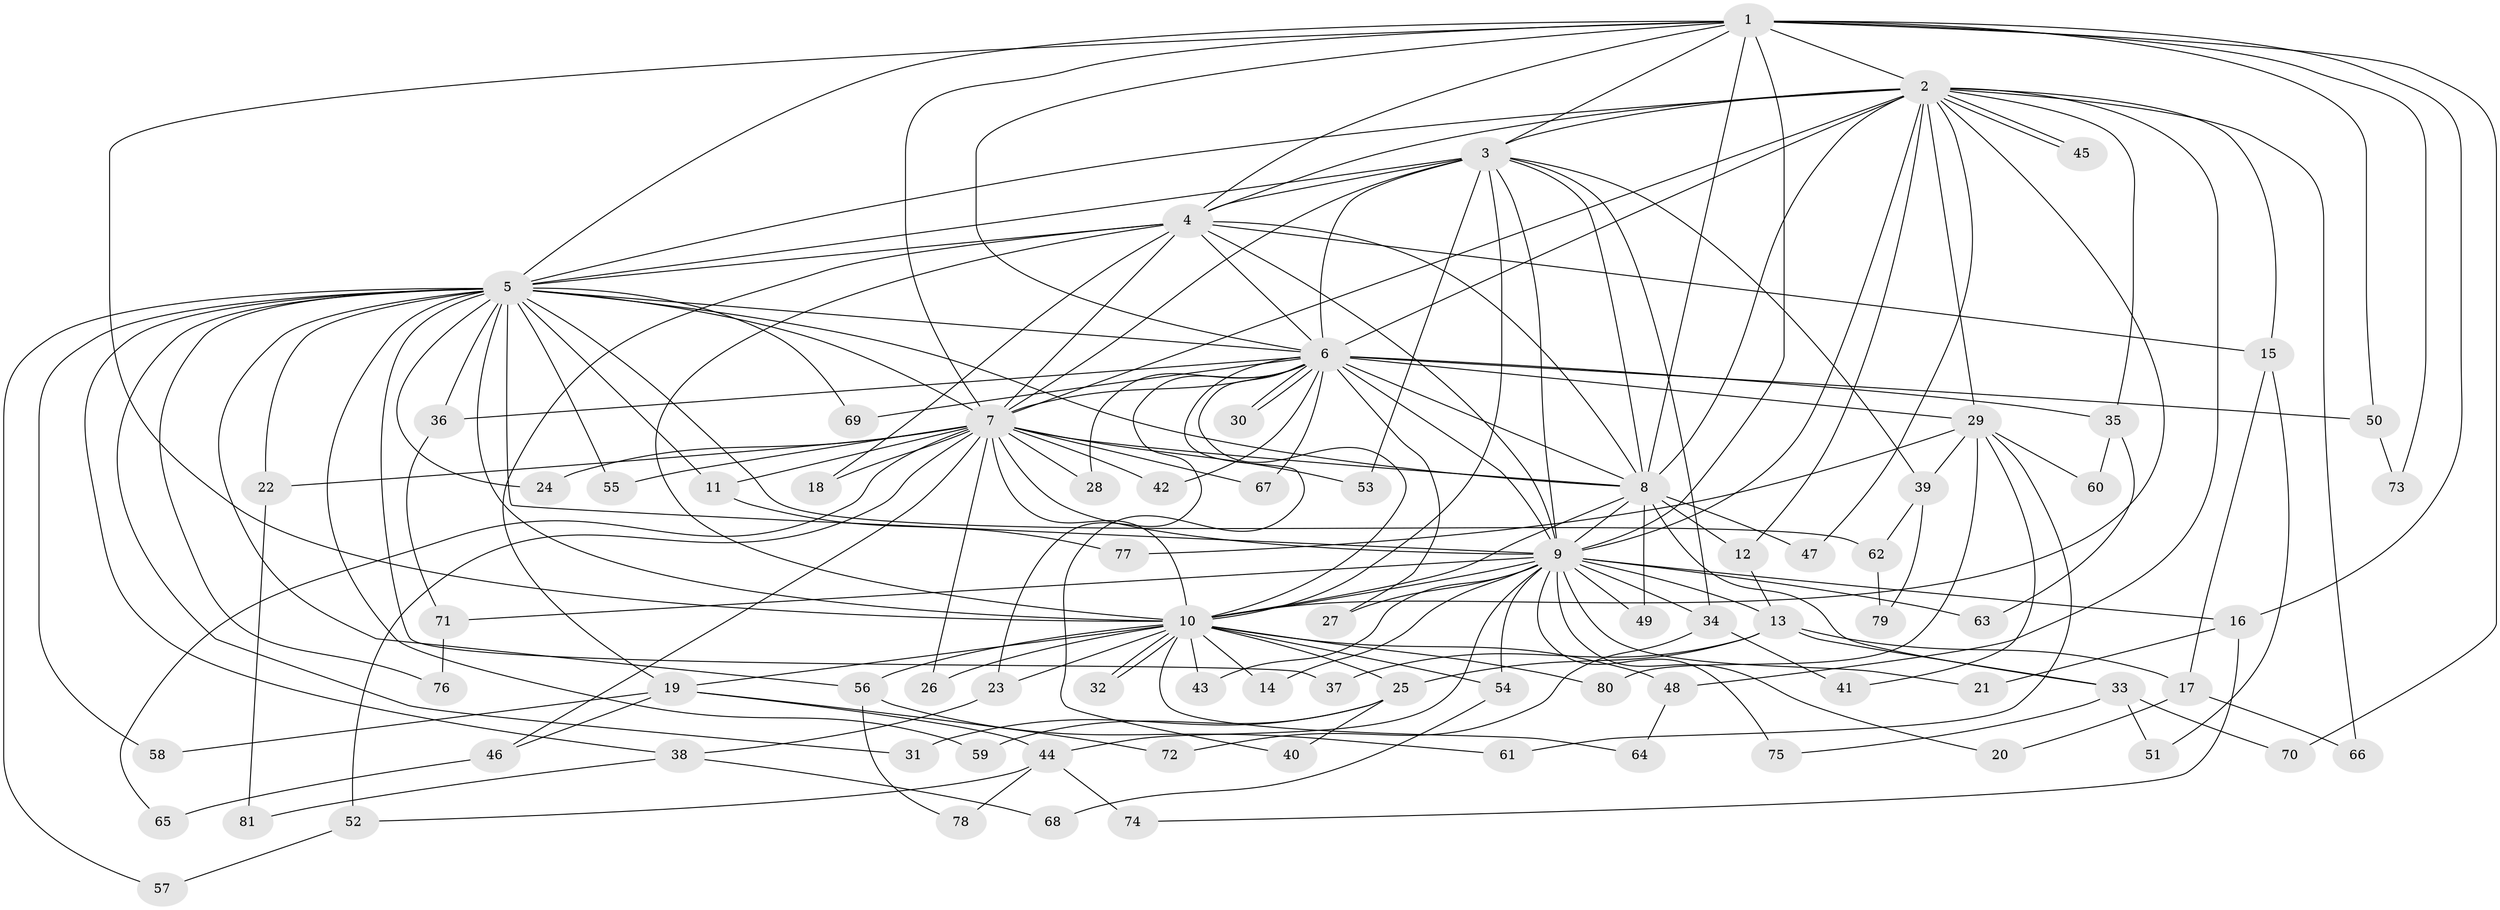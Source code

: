 // coarse degree distribution, {23: 0.03389830508474576, 15: 0.01694915254237288, 12: 0.01694915254237288, 21: 0.03389830508474576, 10: 0.01694915254237288, 19: 0.01694915254237288, 3: 0.11864406779661017, 2: 0.559322033898305, 4: 0.1016949152542373, 7: 0.01694915254237288, 5: 0.01694915254237288, 8: 0.01694915254237288, 1: 0.01694915254237288, 6: 0.01694915254237288}
// Generated by graph-tools (version 1.1) at 2025/51/02/27/25 19:51:53]
// undirected, 81 vertices, 187 edges
graph export_dot {
graph [start="1"]
  node [color=gray90,style=filled];
  1;
  2;
  3;
  4;
  5;
  6;
  7;
  8;
  9;
  10;
  11;
  12;
  13;
  14;
  15;
  16;
  17;
  18;
  19;
  20;
  21;
  22;
  23;
  24;
  25;
  26;
  27;
  28;
  29;
  30;
  31;
  32;
  33;
  34;
  35;
  36;
  37;
  38;
  39;
  40;
  41;
  42;
  43;
  44;
  45;
  46;
  47;
  48;
  49;
  50;
  51;
  52;
  53;
  54;
  55;
  56;
  57;
  58;
  59;
  60;
  61;
  62;
  63;
  64;
  65;
  66;
  67;
  68;
  69;
  70;
  71;
  72;
  73;
  74;
  75;
  76;
  77;
  78;
  79;
  80;
  81;
  1 -- 2;
  1 -- 3;
  1 -- 4;
  1 -- 5;
  1 -- 6;
  1 -- 7;
  1 -- 8;
  1 -- 9;
  1 -- 10;
  1 -- 16;
  1 -- 50;
  1 -- 70;
  1 -- 73;
  2 -- 3;
  2 -- 4;
  2 -- 5;
  2 -- 6;
  2 -- 7;
  2 -- 8;
  2 -- 9;
  2 -- 10;
  2 -- 12;
  2 -- 15;
  2 -- 29;
  2 -- 35;
  2 -- 45;
  2 -- 45;
  2 -- 47;
  2 -- 48;
  2 -- 66;
  3 -- 4;
  3 -- 5;
  3 -- 6;
  3 -- 7;
  3 -- 8;
  3 -- 9;
  3 -- 10;
  3 -- 34;
  3 -- 39;
  3 -- 53;
  4 -- 5;
  4 -- 6;
  4 -- 7;
  4 -- 8;
  4 -- 9;
  4 -- 10;
  4 -- 15;
  4 -- 18;
  4 -- 19;
  5 -- 6;
  5 -- 7;
  5 -- 8;
  5 -- 9;
  5 -- 10;
  5 -- 11;
  5 -- 22;
  5 -- 24;
  5 -- 31;
  5 -- 36;
  5 -- 37;
  5 -- 38;
  5 -- 55;
  5 -- 56;
  5 -- 57;
  5 -- 58;
  5 -- 59;
  5 -- 62;
  5 -- 69;
  5 -- 76;
  6 -- 7;
  6 -- 8;
  6 -- 9;
  6 -- 10;
  6 -- 23;
  6 -- 27;
  6 -- 28;
  6 -- 29;
  6 -- 30;
  6 -- 30;
  6 -- 35;
  6 -- 36;
  6 -- 40;
  6 -- 42;
  6 -- 50;
  6 -- 67;
  6 -- 69;
  7 -- 8;
  7 -- 9;
  7 -- 10;
  7 -- 11;
  7 -- 18;
  7 -- 22;
  7 -- 24;
  7 -- 26;
  7 -- 28;
  7 -- 42;
  7 -- 46;
  7 -- 52;
  7 -- 53;
  7 -- 55;
  7 -- 65;
  7 -- 67;
  8 -- 9;
  8 -- 10;
  8 -- 12;
  8 -- 33;
  8 -- 47;
  8 -- 49;
  9 -- 10;
  9 -- 13;
  9 -- 14;
  9 -- 16;
  9 -- 20;
  9 -- 21;
  9 -- 27;
  9 -- 34;
  9 -- 43;
  9 -- 44;
  9 -- 49;
  9 -- 54;
  9 -- 63;
  9 -- 71;
  9 -- 75;
  10 -- 14;
  10 -- 19;
  10 -- 23;
  10 -- 25;
  10 -- 26;
  10 -- 32;
  10 -- 32;
  10 -- 43;
  10 -- 48;
  10 -- 54;
  10 -- 56;
  10 -- 64;
  10 -- 80;
  11 -- 77;
  12 -- 13;
  13 -- 17;
  13 -- 25;
  13 -- 33;
  13 -- 37;
  15 -- 17;
  15 -- 51;
  16 -- 21;
  16 -- 74;
  17 -- 20;
  17 -- 66;
  19 -- 44;
  19 -- 46;
  19 -- 58;
  19 -- 72;
  22 -- 81;
  23 -- 38;
  25 -- 31;
  25 -- 40;
  25 -- 59;
  29 -- 39;
  29 -- 41;
  29 -- 60;
  29 -- 61;
  29 -- 77;
  29 -- 80;
  33 -- 51;
  33 -- 70;
  33 -- 75;
  34 -- 41;
  34 -- 72;
  35 -- 60;
  35 -- 63;
  36 -- 71;
  38 -- 68;
  38 -- 81;
  39 -- 62;
  39 -- 79;
  44 -- 52;
  44 -- 74;
  44 -- 78;
  46 -- 65;
  48 -- 64;
  50 -- 73;
  52 -- 57;
  54 -- 68;
  56 -- 61;
  56 -- 78;
  62 -- 79;
  71 -- 76;
}
